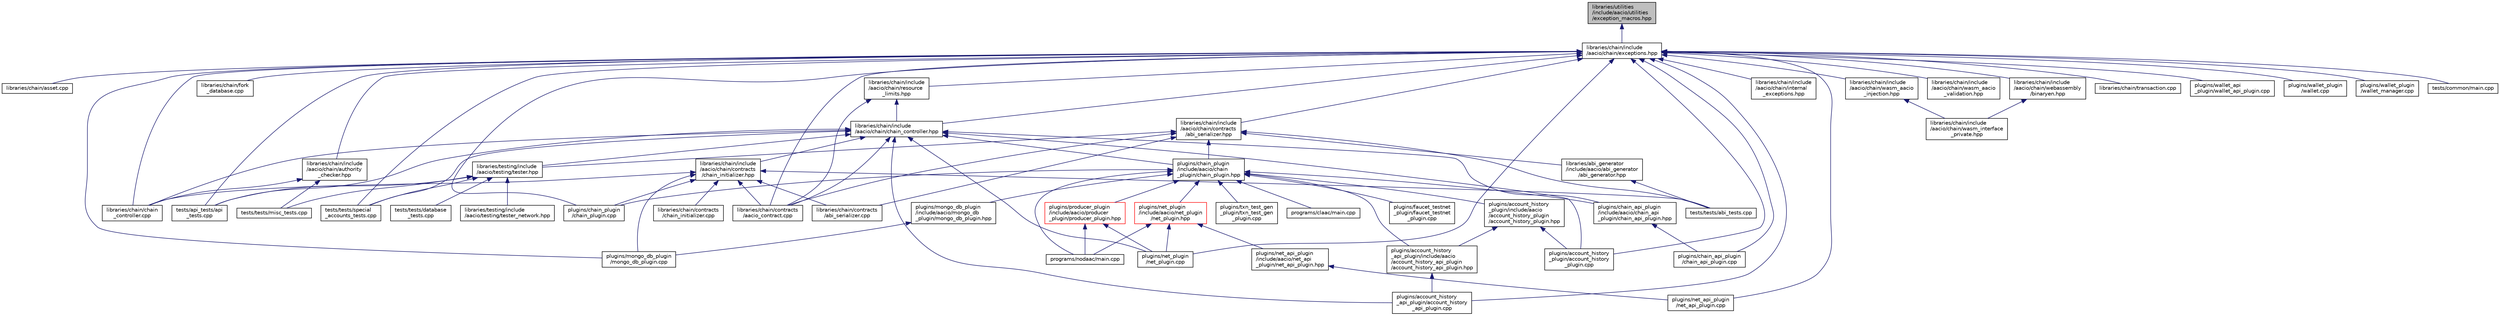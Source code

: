 digraph "libraries/utilities/include/aacio/utilities/exception_macros.hpp"
{
  edge [fontname="Helvetica",fontsize="10",labelfontname="Helvetica",labelfontsize="10"];
  node [fontname="Helvetica",fontsize="10",shape=record];
  Node1 [label="libraries/utilities\l/include/aacio/utilities\l/exception_macros.hpp",height=0.2,width=0.4,color="black", fillcolor="grey75", style="filled", fontcolor="black"];
  Node1 -> Node2 [dir="back",color="midnightblue",fontsize="10",style="solid"];
  Node2 [label="libraries/chain/include\l/aacio/chain/exceptions.hpp",height=0.2,width=0.4,color="black", fillcolor="white", style="filled",URL="$exceptions_8hpp.html"];
  Node2 -> Node3 [dir="back",color="midnightblue",fontsize="10",style="solid"];
  Node3 [label="libraries/chain/asset.cpp",height=0.2,width=0.4,color="black", fillcolor="white", style="filled",URL="$asset_8cpp.html"];
  Node2 -> Node4 [dir="back",color="midnightblue",fontsize="10",style="solid"];
  Node4 [label="libraries/chain/chain\l_controller.cpp",height=0.2,width=0.4,color="black", fillcolor="white", style="filled",URL="$chain__controller_8cpp.html"];
  Node2 -> Node5 [dir="back",color="midnightblue",fontsize="10",style="solid"];
  Node5 [label="libraries/chain/contracts\l/aacio_contract.cpp",height=0.2,width=0.4,color="black", fillcolor="white", style="filled",URL="$aacio__contract_8cpp.html"];
  Node2 -> Node6 [dir="back",color="midnightblue",fontsize="10",style="solid"];
  Node6 [label="libraries/chain/fork\l_database.cpp",height=0.2,width=0.4,color="black", fillcolor="white", style="filled",URL="$fork__database_8cpp.html"];
  Node2 -> Node7 [dir="back",color="midnightblue",fontsize="10",style="solid"];
  Node7 [label="libraries/chain/include\l/aacio/chain/authority\l_checker.hpp",height=0.2,width=0.4,color="black", fillcolor="white", style="filled",URL="$authority__checker_8hpp.html"];
  Node7 -> Node4 [dir="back",color="midnightblue",fontsize="10",style="solid"];
  Node7 -> Node8 [dir="back",color="midnightblue",fontsize="10",style="solid"];
  Node8 [label="tests/tests/misc_tests.cpp",height=0.2,width=0.4,color="black", fillcolor="white", style="filled",URL="$misc__tests_8cpp.html"];
  Node2 -> Node9 [dir="back",color="midnightblue",fontsize="10",style="solid"];
  Node9 [label="libraries/chain/include\l/aacio/chain/chain_controller.hpp",height=0.2,width=0.4,color="black", fillcolor="white", style="filled",URL="$chain__controller_8hpp.html"];
  Node9 -> Node4 [dir="back",color="midnightblue",fontsize="10",style="solid"];
  Node9 -> Node5 [dir="back",color="midnightblue",fontsize="10",style="solid"];
  Node9 -> Node10 [dir="back",color="midnightblue",fontsize="10",style="solid"];
  Node10 [label="libraries/chain/include\l/aacio/chain/contracts\l/chain_initializer.hpp",height=0.2,width=0.4,color="black", fillcolor="white", style="filled",URL="$chain__initializer_8hpp.html"];
  Node10 -> Node4 [dir="back",color="midnightblue",fontsize="10",style="solid"];
  Node10 -> Node5 [dir="back",color="midnightblue",fontsize="10",style="solid"];
  Node10 -> Node11 [dir="back",color="midnightblue",fontsize="10",style="solid"];
  Node11 [label="libraries/chain/contracts\l/abi_serializer.cpp",height=0.2,width=0.4,color="black", fillcolor="white", style="filled",URL="$abi__serializer_8cpp.html"];
  Node10 -> Node12 [dir="back",color="midnightblue",fontsize="10",style="solid"];
  Node12 [label="libraries/chain/contracts\l/chain_initializer.cpp",height=0.2,width=0.4,color="black", fillcolor="white", style="filled",URL="$chain__initializer_8cpp.html"];
  Node10 -> Node13 [dir="back",color="midnightblue",fontsize="10",style="solid"];
  Node13 [label="plugins/chain_plugin\l/chain_plugin.cpp",height=0.2,width=0.4,color="black", fillcolor="white", style="filled",URL="$chain__plugin_8cpp.html"];
  Node10 -> Node14 [dir="back",color="midnightblue",fontsize="10",style="solid"];
  Node14 [label="plugins/mongo_db_plugin\l/mongo_db_plugin.cpp",height=0.2,width=0.4,color="black", fillcolor="white", style="filled",URL="$mongo__db__plugin_8cpp.html"];
  Node10 -> Node15 [dir="back",color="midnightblue",fontsize="10",style="solid"];
  Node15 [label="tests/tests/abi_tests.cpp",height=0.2,width=0.4,color="black", fillcolor="white", style="filled",URL="$abi__tests_8cpp.html"];
  Node9 -> Node16 [dir="back",color="midnightblue",fontsize="10",style="solid"];
  Node16 [label="libraries/testing/include\l/aacio/testing/tester.hpp",height=0.2,width=0.4,color="black", fillcolor="white", style="filled",URL="$tester_8hpp_source.html"];
  Node16 -> Node17 [dir="back",color="midnightblue",fontsize="10",style="solid"];
  Node17 [label="libraries/testing/include\l/aacio/testing/tester_network.hpp",height=0.2,width=0.4,color="black", fillcolor="white", style="filled",URL="$tester__network_8hpp_source.html"];
  Node16 -> Node18 [dir="back",color="midnightblue",fontsize="10",style="solid"];
  Node18 [label="tests/api_tests/api\l_tests.cpp",height=0.2,width=0.4,color="black", fillcolor="white", style="filled",URL="$api__tests_8cpp.html"];
  Node16 -> Node19 [dir="back",color="midnightblue",fontsize="10",style="solid"];
  Node19 [label="tests/tests/database\l_tests.cpp",height=0.2,width=0.4,color="black", fillcolor="white", style="filled",URL="$database__tests_8cpp.html"];
  Node16 -> Node8 [dir="back",color="midnightblue",fontsize="10",style="solid"];
  Node16 -> Node20 [dir="back",color="midnightblue",fontsize="10",style="solid"];
  Node20 [label="tests/tests/special\l_accounts_tests.cpp",height=0.2,width=0.4,color="black", fillcolor="white", style="filled",URL="$special__accounts__tests_8cpp.html"];
  Node9 -> Node21 [dir="back",color="midnightblue",fontsize="10",style="solid"];
  Node21 [label="plugins/account_history\l_api_plugin/account_history\l_api_plugin.cpp",height=0.2,width=0.4,color="black", fillcolor="white", style="filled",URL="$account__history__api__plugin_8cpp.html"];
  Node9 -> Node22 [dir="back",color="midnightblue",fontsize="10",style="solid"];
  Node22 [label="plugins/account_history\l_plugin/account_history\l_plugin.cpp",height=0.2,width=0.4,color="black", fillcolor="white", style="filled",URL="$account__history__plugin_8cpp.html"];
  Node9 -> Node23 [dir="back",color="midnightblue",fontsize="10",style="solid"];
  Node23 [label="plugins/chain_api_plugin\l/include/aacio/chain_api\l_plugin/chain_api_plugin.hpp",height=0.2,width=0.4,color="black", fillcolor="white", style="filled",URL="$chain__api__plugin_8hpp.html"];
  Node23 -> Node24 [dir="back",color="midnightblue",fontsize="10",style="solid"];
  Node24 [label="plugins/chain_api_plugin\l/chain_api_plugin.cpp",height=0.2,width=0.4,color="black", fillcolor="white", style="filled",URL="$chain__api__plugin_8cpp.html"];
  Node9 -> Node25 [dir="back",color="midnightblue",fontsize="10",style="solid"];
  Node25 [label="plugins/chain_plugin\l/include/aacio/chain\l_plugin/chain_plugin.hpp",height=0.2,width=0.4,color="black", fillcolor="white", style="filled",URL="$chain__plugin_8hpp.html"];
  Node25 -> Node26 [dir="back",color="midnightblue",fontsize="10",style="solid"];
  Node26 [label="plugins/account_history\l_api_plugin/include/aacio\l/account_history_api_plugin\l/account_history_api_plugin.hpp",height=0.2,width=0.4,color="black", fillcolor="white", style="filled",URL="$account__history__api__plugin_8hpp.html"];
  Node26 -> Node21 [dir="back",color="midnightblue",fontsize="10",style="solid"];
  Node25 -> Node27 [dir="back",color="midnightblue",fontsize="10",style="solid"];
  Node27 [label="plugins/account_history\l_plugin/include/aacio\l/account_history_plugin\l/account_history_plugin.hpp",height=0.2,width=0.4,color="black", fillcolor="white", style="filled",URL="$account__history__plugin_8hpp.html"];
  Node27 -> Node26 [dir="back",color="midnightblue",fontsize="10",style="solid"];
  Node27 -> Node22 [dir="back",color="midnightblue",fontsize="10",style="solid"];
  Node25 -> Node23 [dir="back",color="midnightblue",fontsize="10",style="solid"];
  Node25 -> Node13 [dir="back",color="midnightblue",fontsize="10",style="solid"];
  Node25 -> Node28 [dir="back",color="midnightblue",fontsize="10",style="solid"];
  Node28 [label="plugins/faucet_testnet\l_plugin/faucet_testnet\l_plugin.cpp",height=0.2,width=0.4,color="black", fillcolor="white", style="filled",URL="$faucet__testnet__plugin_8cpp.html"];
  Node25 -> Node29 [dir="back",color="midnightblue",fontsize="10",style="solid"];
  Node29 [label="plugins/mongo_db_plugin\l/include/aacio/mongo_db\l_plugin/mongo_db_plugin.hpp",height=0.2,width=0.4,color="black", fillcolor="white", style="filled",URL="$mongo__db__plugin_8hpp.html"];
  Node29 -> Node14 [dir="back",color="midnightblue",fontsize="10",style="solid"];
  Node25 -> Node30 [dir="back",color="midnightblue",fontsize="10",style="solid"];
  Node30 [label="plugins/net_plugin\l/include/aacio/net_plugin\l/net_plugin.hpp",height=0.2,width=0.4,color="red", fillcolor="white", style="filled",URL="$net__plugin_8hpp.html"];
  Node30 -> Node31 [dir="back",color="midnightblue",fontsize="10",style="solid"];
  Node31 [label="plugins/net_api_plugin\l/include/aacio/net_api\l_plugin/net_api_plugin.hpp",height=0.2,width=0.4,color="black", fillcolor="white", style="filled",URL="$net__api__plugin_8hpp.html"];
  Node31 -> Node32 [dir="back",color="midnightblue",fontsize="10",style="solid"];
  Node32 [label="plugins/net_api_plugin\l/net_api_plugin.cpp",height=0.2,width=0.4,color="black", fillcolor="white", style="filled",URL="$net__api__plugin_8cpp.html"];
  Node30 -> Node33 [dir="back",color="midnightblue",fontsize="10",style="solid"];
  Node33 [label="plugins/net_plugin\l/net_plugin.cpp",height=0.2,width=0.4,color="black", fillcolor="white", style="filled",URL="$net__plugin_8cpp.html"];
  Node30 -> Node35 [dir="back",color="midnightblue",fontsize="10",style="solid"];
  Node35 [label="programs/nodaac/main.cpp",height=0.2,width=0.4,color="black", fillcolor="white", style="filled",URL="$programs_2nodaac_2main_8cpp.html"];
  Node25 -> Node36 [dir="back",color="midnightblue",fontsize="10",style="solid"];
  Node36 [label="plugins/producer_plugin\l/include/aacio/producer\l_plugin/producer_plugin.hpp",height=0.2,width=0.4,color="red", fillcolor="white", style="filled",URL="$producer__plugin_8hpp.html"];
  Node36 -> Node33 [dir="back",color="midnightblue",fontsize="10",style="solid"];
  Node36 -> Node35 [dir="back",color="midnightblue",fontsize="10",style="solid"];
  Node25 -> Node37 [dir="back",color="midnightblue",fontsize="10",style="solid"];
  Node37 [label="plugins/txn_test_gen\l_plugin/txn_test_gen\l_plugin.cpp",height=0.2,width=0.4,color="black", fillcolor="white", style="filled",URL="$txn__test__gen__plugin_8cpp.html"];
  Node25 -> Node38 [dir="back",color="midnightblue",fontsize="10",style="solid"];
  Node38 [label="programs/claac/main.cpp",height=0.2,width=0.4,color="black", fillcolor="white", style="filled",URL="$programs_2claac_2main_8cpp.html"];
  Node25 -> Node35 [dir="back",color="midnightblue",fontsize="10",style="solid"];
  Node9 -> Node33 [dir="back",color="midnightblue",fontsize="10",style="solid"];
  Node9 -> Node18 [dir="back",color="midnightblue",fontsize="10",style="solid"];
  Node9 -> Node20 [dir="back",color="midnightblue",fontsize="10",style="solid"];
  Node2 -> Node39 [dir="back",color="midnightblue",fontsize="10",style="solid"];
  Node39 [label="libraries/chain/include\l/aacio/chain/contracts\l/abi_serializer.hpp",height=0.2,width=0.4,color="black", fillcolor="white", style="filled",URL="$abi__serializer_8hpp.html"];
  Node39 -> Node40 [dir="back",color="midnightblue",fontsize="10",style="solid"];
  Node40 [label="libraries/abi_generator\l/include/aacio/abi_generator\l/abi_generator.hpp",height=0.2,width=0.4,color="black", fillcolor="white", style="filled",URL="$abi__generator_8hpp_source.html"];
  Node40 -> Node15 [dir="back",color="midnightblue",fontsize="10",style="solid"];
  Node39 -> Node5 [dir="back",color="midnightblue",fontsize="10",style="solid"];
  Node39 -> Node11 [dir="back",color="midnightblue",fontsize="10",style="solid"];
  Node39 -> Node16 [dir="back",color="midnightblue",fontsize="10",style="solid"];
  Node39 -> Node25 [dir="back",color="midnightblue",fontsize="10",style="solid"];
  Node39 -> Node15 [dir="back",color="midnightblue",fontsize="10",style="solid"];
  Node2 -> Node41 [dir="back",color="midnightblue",fontsize="10",style="solid"];
  Node41 [label="libraries/chain/include\l/aacio/chain/internal\l_exceptions.hpp",height=0.2,width=0.4,color="black", fillcolor="white", style="filled",URL="$internal__exceptions_8hpp.html"];
  Node2 -> Node42 [dir="back",color="midnightblue",fontsize="10",style="solid"];
  Node42 [label="libraries/chain/include\l/aacio/chain/resource\l_limits.hpp",height=0.2,width=0.4,color="black", fillcolor="white", style="filled",URL="$resource__limits_8hpp_source.html"];
  Node42 -> Node5 [dir="back",color="midnightblue",fontsize="10",style="solid"];
  Node42 -> Node9 [dir="back",color="midnightblue",fontsize="10",style="solid"];
  Node2 -> Node43 [dir="back",color="midnightblue",fontsize="10",style="solid"];
  Node43 [label="libraries/chain/include\l/aacio/chain/wasm_aacio\l_injection.hpp",height=0.2,width=0.4,color="black", fillcolor="white", style="filled",URL="$wasm__aacio__injection_8hpp_source.html"];
  Node43 -> Node44 [dir="back",color="midnightblue",fontsize="10",style="solid"];
  Node44 [label="libraries/chain/include\l/aacio/chain/wasm_interface\l_private.hpp",height=0.2,width=0.4,color="black", fillcolor="white", style="filled",URL="$wasm__interface__private_8hpp_source.html"];
  Node2 -> Node45 [dir="back",color="midnightblue",fontsize="10",style="solid"];
  Node45 [label="libraries/chain/include\l/aacio/chain/wasm_aacio\l_validation.hpp",height=0.2,width=0.4,color="black", fillcolor="white", style="filled",URL="$wasm__aacio__validation_8hpp_source.html"];
  Node2 -> Node46 [dir="back",color="midnightblue",fontsize="10",style="solid"];
  Node46 [label="libraries/chain/include\l/aacio/chain/webassembly\l/binaryen.hpp",height=0.2,width=0.4,color="black", fillcolor="white", style="filled",URL="$binaryen_8hpp_source.html"];
  Node46 -> Node44 [dir="back",color="midnightblue",fontsize="10",style="solid"];
  Node2 -> Node47 [dir="back",color="midnightblue",fontsize="10",style="solid"];
  Node47 [label="libraries/chain/transaction.cpp",height=0.2,width=0.4,color="black", fillcolor="white", style="filled",URL="$transaction_8cpp.html"];
  Node2 -> Node21 [dir="back",color="midnightblue",fontsize="10",style="solid"];
  Node2 -> Node22 [dir="back",color="midnightblue",fontsize="10",style="solid"];
  Node2 -> Node24 [dir="back",color="midnightblue",fontsize="10",style="solid"];
  Node2 -> Node13 [dir="back",color="midnightblue",fontsize="10",style="solid"];
  Node2 -> Node14 [dir="back",color="midnightblue",fontsize="10",style="solid"];
  Node2 -> Node32 [dir="back",color="midnightblue",fontsize="10",style="solid"];
  Node2 -> Node33 [dir="back",color="midnightblue",fontsize="10",style="solid"];
  Node2 -> Node48 [dir="back",color="midnightblue",fontsize="10",style="solid"];
  Node48 [label="plugins/wallet_api\l_plugin/wallet_api_plugin.cpp",height=0.2,width=0.4,color="black", fillcolor="white", style="filled",URL="$wallet__api__plugin_8cpp.html"];
  Node2 -> Node49 [dir="back",color="midnightblue",fontsize="10",style="solid"];
  Node49 [label="plugins/wallet_plugin\l/wallet.cpp",height=0.2,width=0.4,color="black", fillcolor="white", style="filled",URL="$wallet_8cpp.html"];
  Node2 -> Node50 [dir="back",color="midnightblue",fontsize="10",style="solid"];
  Node50 [label="plugins/wallet_plugin\l/wallet_manager.cpp",height=0.2,width=0.4,color="black", fillcolor="white", style="filled",URL="$wallet__manager_8cpp.html"];
  Node2 -> Node18 [dir="back",color="midnightblue",fontsize="10",style="solid"];
  Node2 -> Node51 [dir="back",color="midnightblue",fontsize="10",style="solid"];
  Node51 [label="tests/common/main.cpp",height=0.2,width=0.4,color="black", fillcolor="white", style="filled",URL="$tests_2common_2main_8cpp.html"];
  Node2 -> Node20 [dir="back",color="midnightblue",fontsize="10",style="solid"];
}
